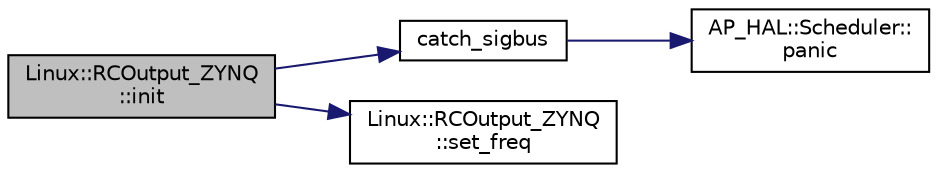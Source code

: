digraph "Linux::RCOutput_ZYNQ::init"
{
 // INTERACTIVE_SVG=YES
  edge [fontname="Helvetica",fontsize="10",labelfontname="Helvetica",labelfontsize="10"];
  node [fontname="Helvetica",fontsize="10",shape=record];
  rankdir="LR";
  Node1 [label="Linux::RCOutput_ZYNQ\l::init",height=0.2,width=0.4,color="black", fillcolor="grey75", style="filled", fontcolor="black"];
  Node1 -> Node2 [color="midnightblue",fontsize="10",style="solid",fontname="Helvetica"];
  Node2 [label="catch_sigbus",height=0.2,width=0.4,color="black", fillcolor="white", style="filled",URL="$RCOutput__ZYNQ_8cpp.html#ae38f8ce16efbab679639a983f769906a"];
  Node2 -> Node3 [color="midnightblue",fontsize="10",style="solid",fontname="Helvetica"];
  Node3 [label="AP_HAL::Scheduler::\lpanic",height=0.2,width=0.4,color="black", fillcolor="white", style="filled",URL="$classAP__HAL_1_1Scheduler.html#ac08c02070405b6cc1d7241025acb5101"];
  Node1 -> Node4 [color="midnightblue",fontsize="10",style="solid",fontname="Helvetica"];
  Node4 [label="Linux::RCOutput_ZYNQ\l::set_freq",height=0.2,width=0.4,color="black", fillcolor="white", style="filled",URL="$classLinux_1_1RCOutput__ZYNQ.html#ac1315d1625281d6e933b640b235631fd"];
}

